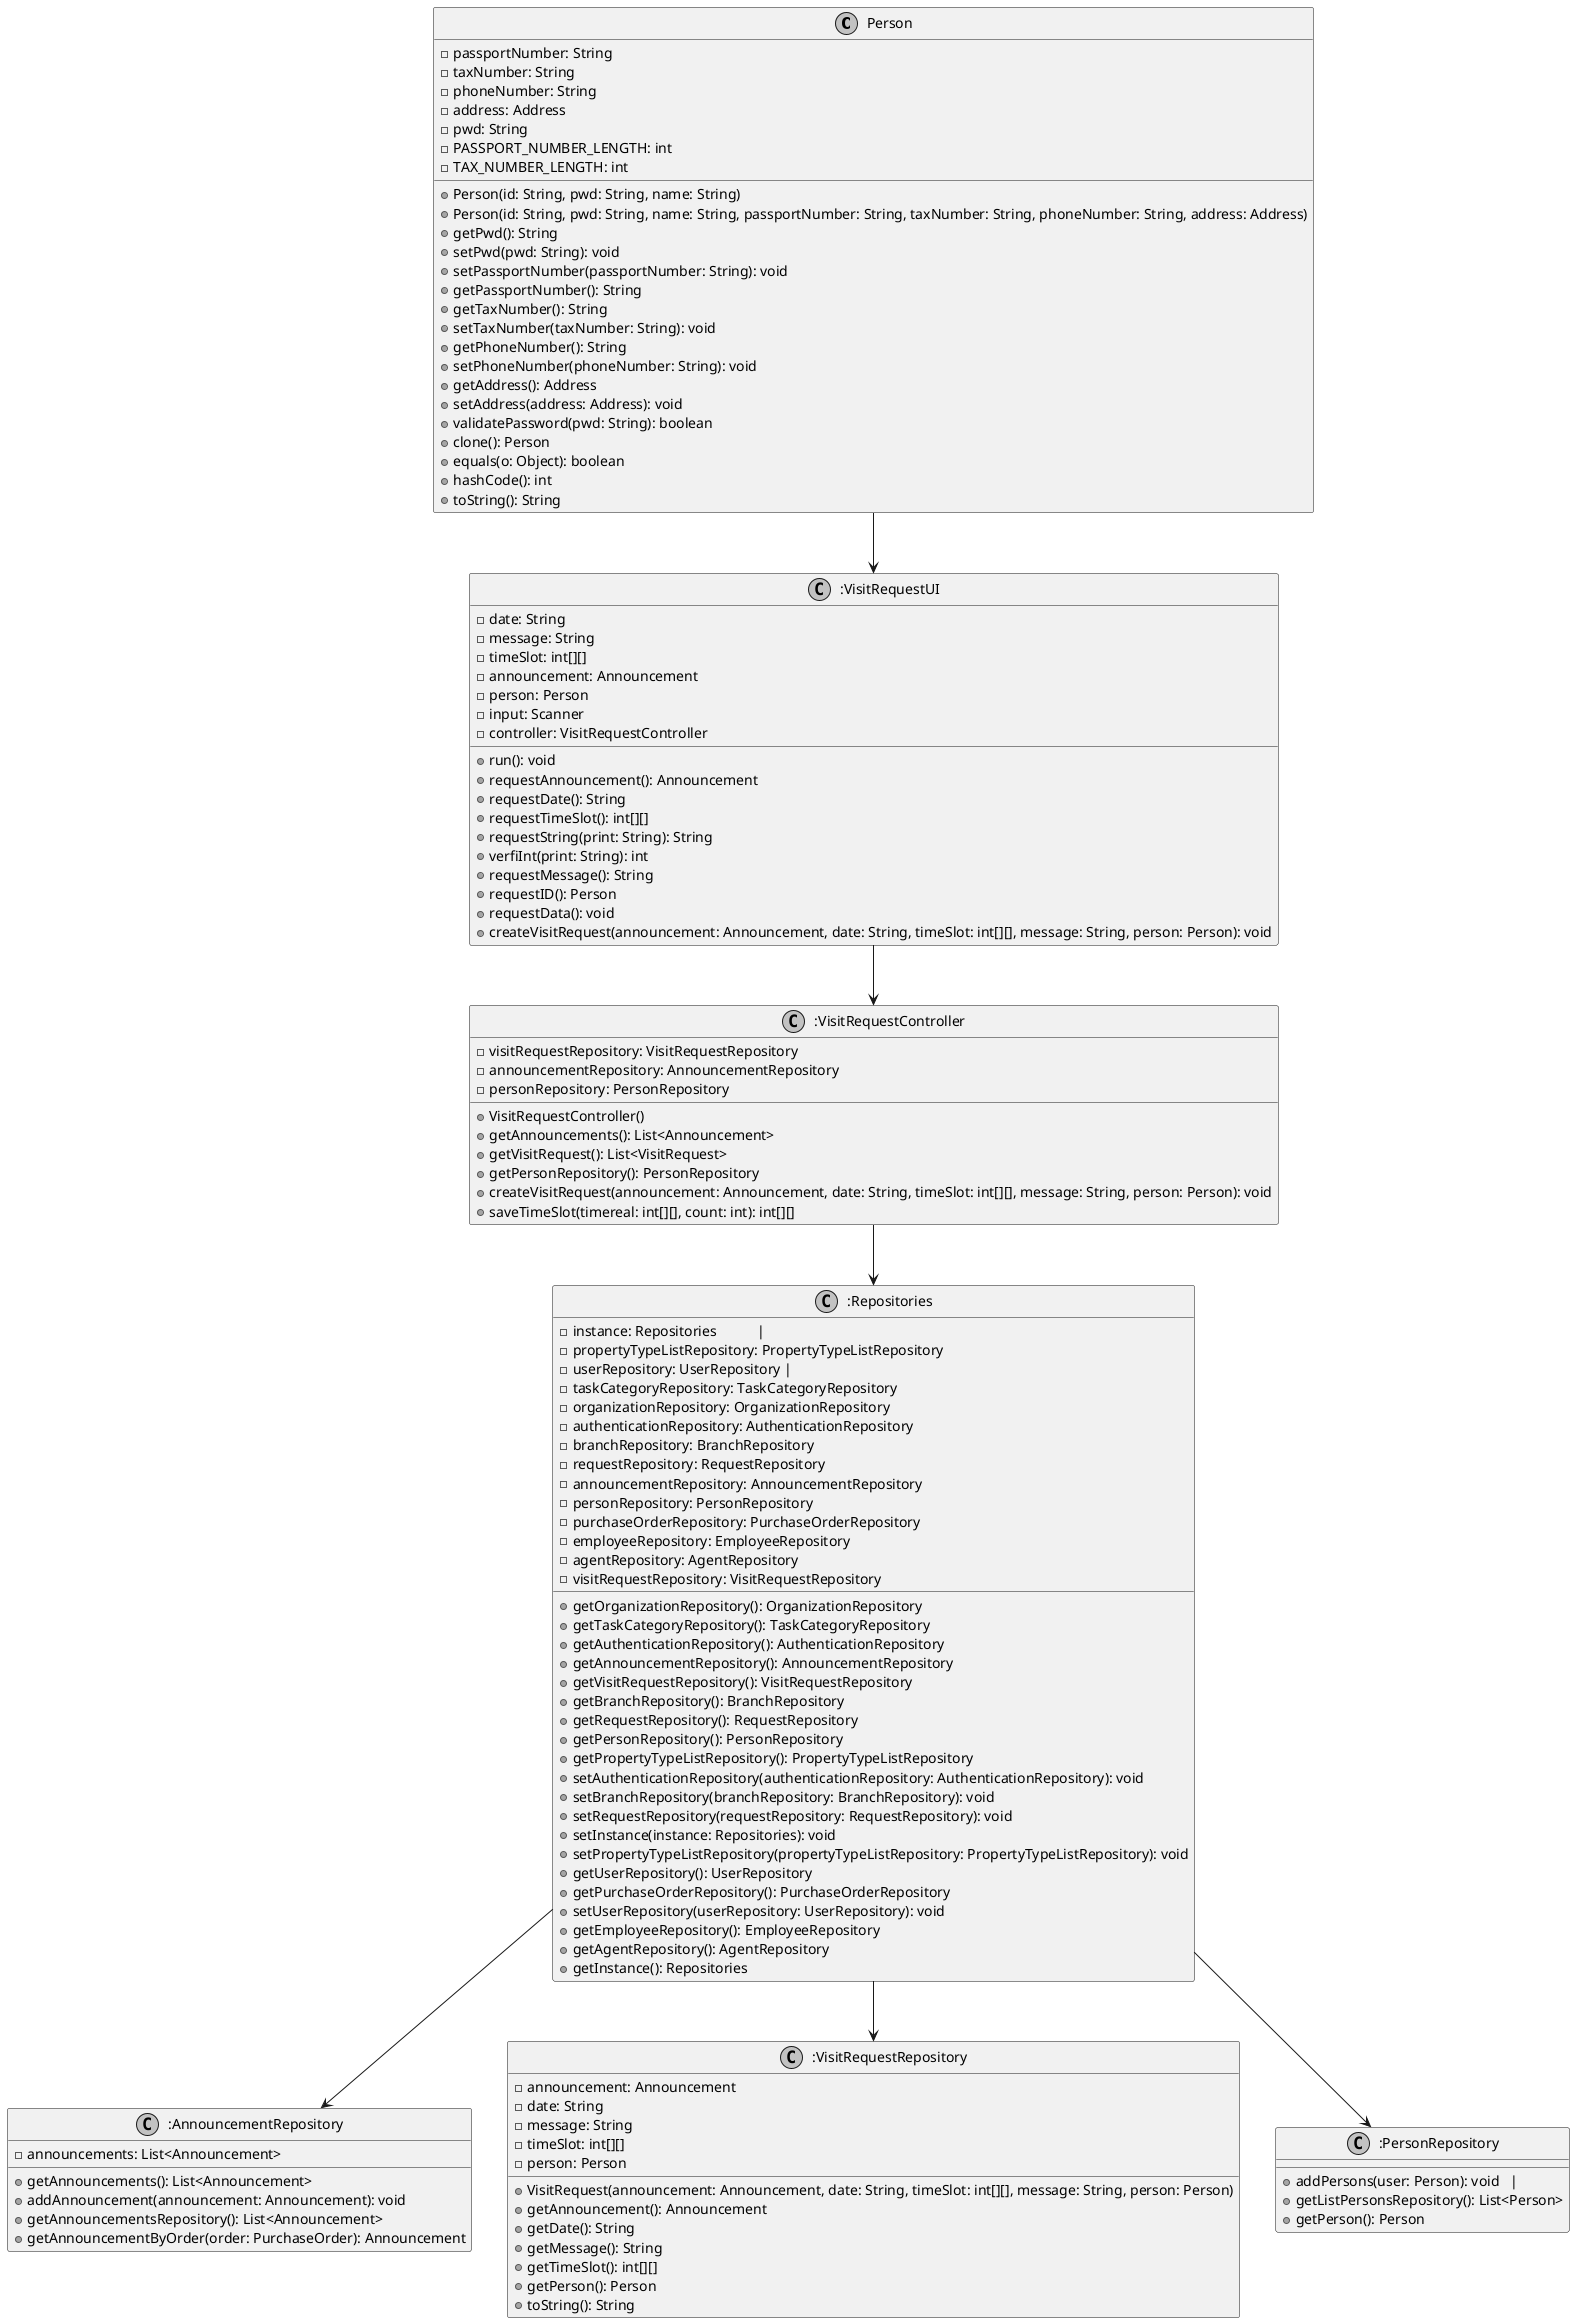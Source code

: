@startuml
skinparam monochrome true
skinparam packageStyle rectangle
skinparam shadowing false

class "Person" as PRS {
    - passportNumber: String
    - taxNumber: String
    - phoneNumber: String
    - address: Address
    - pwd: String
    - PASSPORT_NUMBER_LENGTH: int
    - TAX_NUMBER_LENGTH: int
    + Person(id: String, pwd: String, name: String)
    + Person(id: String, pwd: String, name: String, passportNumber: String, taxNumber: String, phoneNumber: String, address: Address)
    + getPwd(): String
    + setPwd(pwd: String): void
    + setPassportNumber(passportNumber: String): void
    + getPassportNumber(): String
    + getTaxNumber(): String
    + setTaxNumber(taxNumber: String): void
    + getPhoneNumber(): String
    + setPhoneNumber(phoneNumber: String): void
    + getAddress(): Address
    + setAddress(address: Address): void
    + validatePassword(pwd: String): boolean
    + clone(): Person
    + equals(o: Object): boolean
    + hashCode(): int
    + toString(): String
}

class ":VisitRequestUI" as UI {
    - date: String
    - message: String
    - timeSlot: int[][]
    - announcement: Announcement
    - person: Person
    - input: Scanner
    - controller: VisitRequestController
    + run(): void
    + requestAnnouncement(): Announcement
    + requestDate(): String
    + requestTimeSlot(): int[][]
    + requestString(print: String): String
    + verfiInt(print: String): int
    + requestMessage(): String
    + requestID(): Person
    + requestData(): void
    + createVisitRequest(announcement: Announcement, date: String, timeSlot: int[][], message: String, person: Person): void
}

class ":VisitRequestController" as CTRL {
    - visitRequestRepository: VisitRequestRepository
    - announcementRepository: AnnouncementRepository
    - personRepository: PersonRepository
    + VisitRequestController()
    + getAnnouncements(): List<Announcement>
    + getVisitRequest(): List<VisitRequest>
    + getPersonRepository(): PersonRepository
    + createVisitRequest(announcement: Announcement, date: String, timeSlot: int[][], message: String, person: Person): void
    + saveTimeSlot(timereal: int[][], count: int): int[][]
}

class ":Repositories" as RepositorySingleton {
    - instance: Repositories           |
    - propertyTypeListRepository: PropertyTypeListRepository
    - userRepository: UserRepository |
    - taskCategoryRepository: TaskCategoryRepository
    - organizationRepository: OrganizationRepository
    - authenticationRepository: AuthenticationRepository
    - branchRepository: BranchRepository
    - requestRepository: RequestRepository
    - announcementRepository: AnnouncementRepository
    - personRepository: PersonRepository
    - purchaseOrderRepository: PurchaseOrderRepository
    - employeeRepository: EmployeeRepository
    - agentRepository: AgentRepository
    - visitRequestRepository: VisitRequestRepository
    + getOrganizationRepository(): OrganizationRepository
    + getTaskCategoryRepository(): TaskCategoryRepository
    + getAuthenticationRepository(): AuthenticationRepository
    + getAnnouncementRepository(): AnnouncementRepository
    + getVisitRequestRepository(): VisitRequestRepository
    + getBranchRepository(): BranchRepository
    + getRequestRepository(): RequestRepository
    + getPersonRepository(): PersonRepository
    + getPropertyTypeListRepository(): PropertyTypeListRepository
    + setAuthenticationRepository(authenticationRepository: AuthenticationRepository): void
    + setBranchRepository(branchRepository: BranchRepository): void
    + setRequestRepository(requestRepository: RequestRepository): void
    + setInstance(instance: Repositories): void
    + setPropertyTypeListRepository(propertyTypeListRepository: PropertyTypeListRepository): void
    + getUserRepository(): UserRepository
    + getPurchaseOrderRepository(): PurchaseOrderRepository
    + setUserRepository(userRepository: UserRepository): void
    + getEmployeeRepository(): EmployeeRepository
    + getAgentRepository(): AgentRepository
    + getInstance(): Repositories
}

class ":AnnouncementRepository" as AR {
    - announcements: List<Announcement>
    + getAnnouncements(): List<Announcement>
    + addAnnouncement(announcement: Announcement): void
    + getAnnouncementsRepository(): List<Announcement>
    + getAnnouncementByOrder(order: PurchaseOrder): Announcement
}

class ":VisitRequestRepository" as VRR {
    - announcement: Announcement
    - date: String
    - message: String
    - timeSlot: int[][]
    - person: Person
    + VisitRequest(announcement: Announcement, date: String, timeSlot: int[][], message: String, person: Person)
    + getAnnouncement(): Announcement
    + getDate(): String
    + getMessage(): String
    + getTimeSlot(): int[][]
    + getPerson(): Person
    + toString(): String
}

class ":PersonRepository" as PR {
    + addPersons(user: Person): void   |
    + getListPersonsRepository(): List<Person>
    + getPerson(): Person
}

PRS --> UI
UI --> CTRL

CTRL --> RepositorySingleton

RepositorySingleton --> AR
RepositorySingleton --> PR
RepositorySingleton --> VRR

@enduml